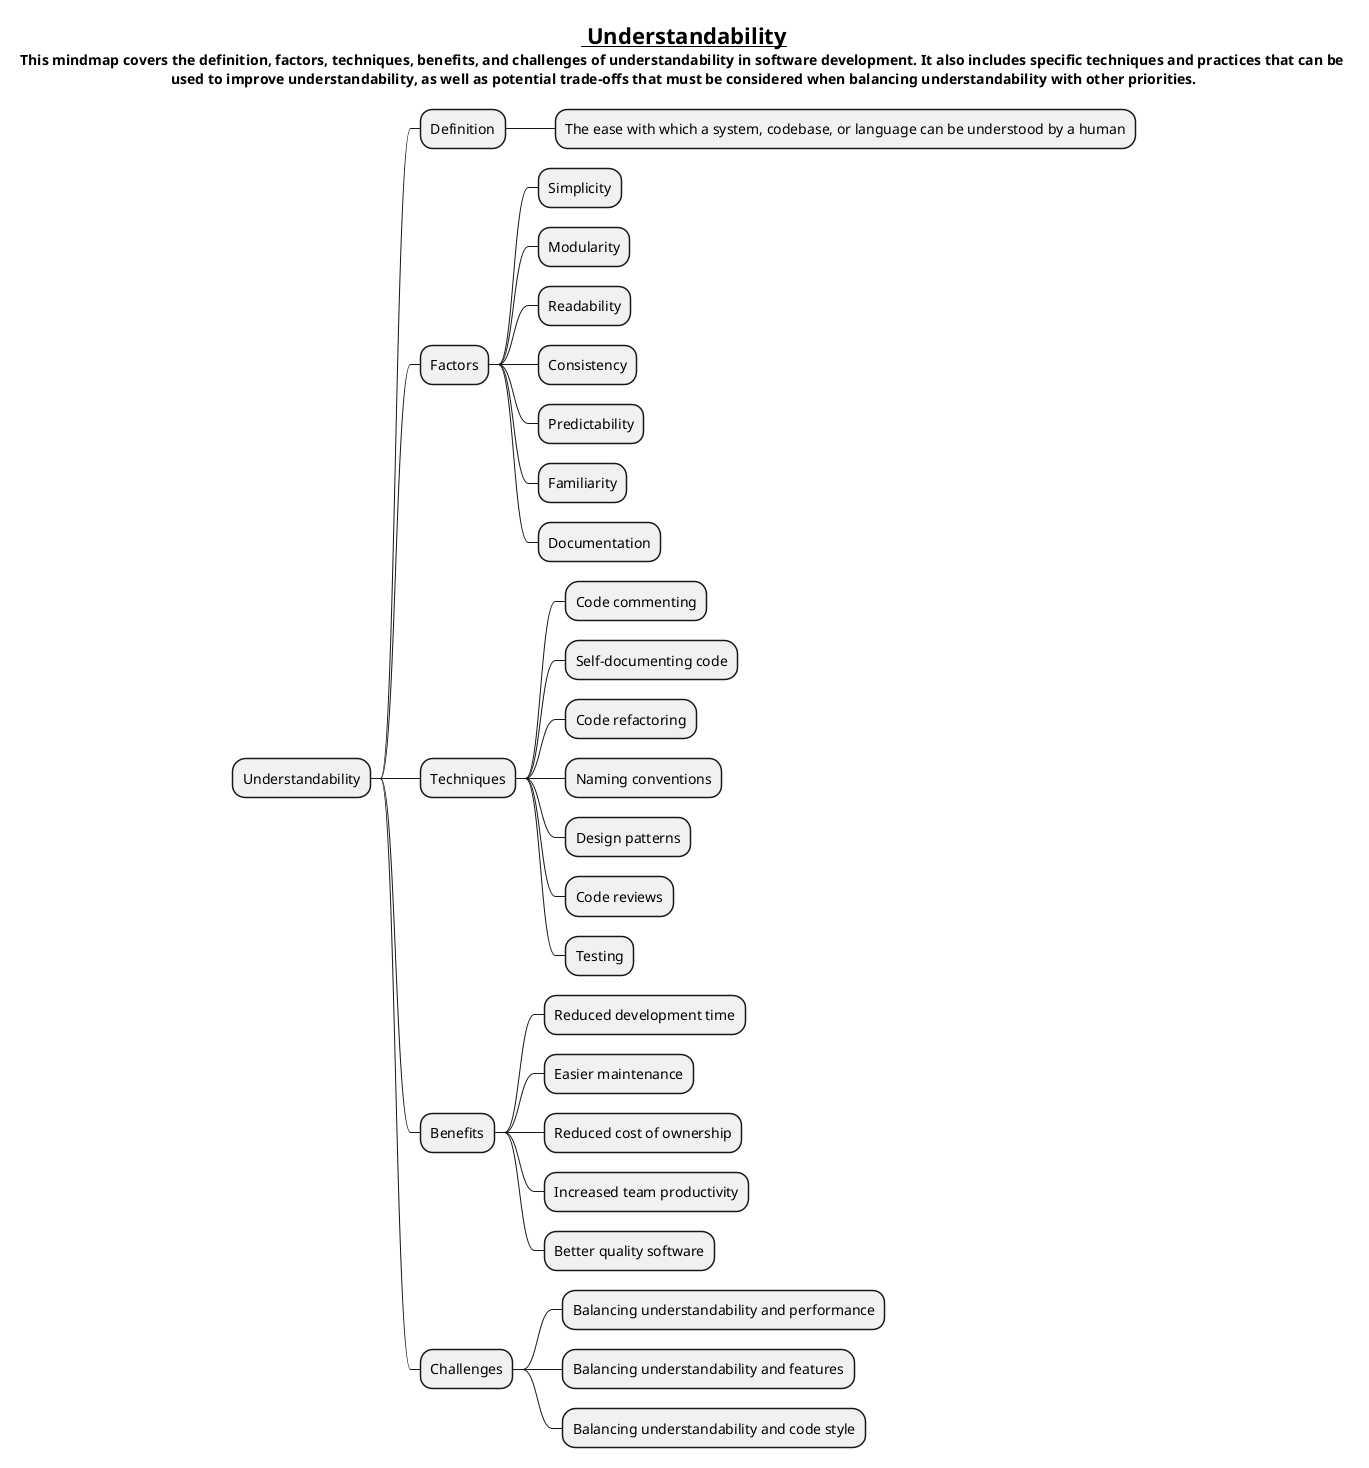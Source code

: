 @startmindmap
title =__ Understandability__\nThis mindmap covers the definition, factors, techniques, benefits, and challenges of understandability in software development. It also includes specific techniques and practices that can be \nused to improve understandability, as well as potential trade-offs that must be considered when balancing understandability with other priorities.

* Understandability
** Definition
*** The ease with which a system, codebase, or language can be understood by a human
** Factors
*** Simplicity
*** Modularity
*** Readability
*** Consistency
*** Predictability
*** Familiarity
*** Documentation
** Techniques
*** Code commenting
*** Self-documenting code
*** Code refactoring
*** Naming conventions
*** Design patterns
*** Code reviews
*** Testing
** Benefits
*** Reduced development time
*** Easier maintenance
*** Reduced cost of ownership
*** Increased team productivity
*** Better quality software
** Challenges
*** Balancing understandability and performance
*** Balancing understandability and features
*** Balancing understandability and code style
@endmindmap
